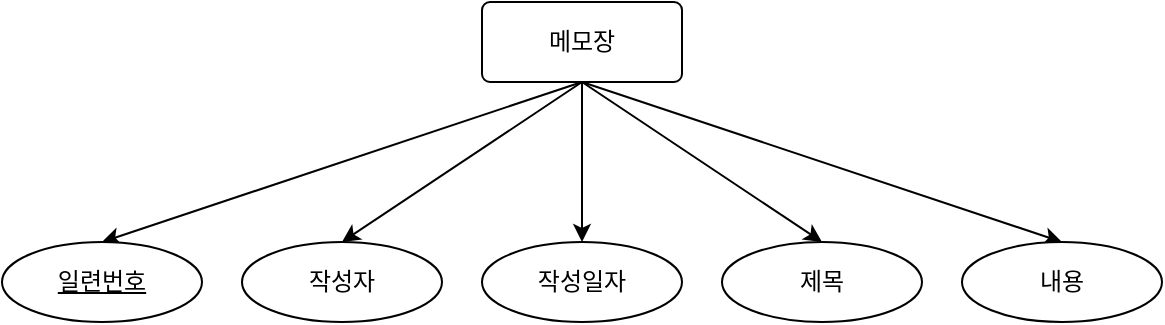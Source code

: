 <mxfile version="21.3.4" type="device">
  <diagram name="페이지-1" id="25bbKA3XMHADTeWNIabA">
    <mxGraphModel dx="792" dy="689" grid="1" gridSize="10" guides="1" tooltips="1" connect="1" arrows="1" fold="1" page="1" pageScale="1" pageWidth="4681" pageHeight="3300" math="0" shadow="0">
      <root>
        <mxCell id="0" />
        <mxCell id="1" parent="0" />
        <mxCell id="g8pyV95nXQjB1F9MP8nr-8" style="rounded=0;orthogonalLoop=1;jettySize=auto;html=1;entryX=0.5;entryY=0;entryDx=0;entryDy=0;exitX=0.5;exitY=1;exitDx=0;exitDy=0;" edge="1" parent="1" source="g8pyV95nXQjB1F9MP8nr-1" target="g8pyV95nXQjB1F9MP8nr-3">
          <mxGeometry relative="1" as="geometry" />
        </mxCell>
        <mxCell id="g8pyV95nXQjB1F9MP8nr-9" style="rounded=0;orthogonalLoop=1;jettySize=auto;html=1;entryX=0.5;entryY=0;entryDx=0;entryDy=0;exitX=0.5;exitY=1;exitDx=0;exitDy=0;" edge="1" parent="1" source="g8pyV95nXQjB1F9MP8nr-1" target="g8pyV95nXQjB1F9MP8nr-7">
          <mxGeometry relative="1" as="geometry" />
        </mxCell>
        <mxCell id="g8pyV95nXQjB1F9MP8nr-10" style="edgeStyle=orthogonalEdgeStyle;rounded=0;orthogonalLoop=1;jettySize=auto;html=1;entryX=0.5;entryY=0;entryDx=0;entryDy=0;" edge="1" parent="1" source="g8pyV95nXQjB1F9MP8nr-1" target="g8pyV95nXQjB1F9MP8nr-6">
          <mxGeometry relative="1" as="geometry" />
        </mxCell>
        <mxCell id="g8pyV95nXQjB1F9MP8nr-11" style="edgeStyle=none;shape=connector;rounded=0;orthogonalLoop=1;jettySize=auto;html=1;entryX=0.5;entryY=0;entryDx=0;entryDy=0;labelBackgroundColor=default;strokeColor=default;fontFamily=Helvetica;fontSize=11;fontColor=default;endArrow=classic;exitX=0.5;exitY=1;exitDx=0;exitDy=0;" edge="1" parent="1" source="g8pyV95nXQjB1F9MP8nr-1" target="g8pyV95nXQjB1F9MP8nr-5">
          <mxGeometry relative="1" as="geometry" />
        </mxCell>
        <mxCell id="g8pyV95nXQjB1F9MP8nr-12" style="edgeStyle=none;shape=connector;rounded=0;orthogonalLoop=1;jettySize=auto;html=1;entryX=0.5;entryY=0;entryDx=0;entryDy=0;labelBackgroundColor=default;strokeColor=default;fontFamily=Helvetica;fontSize=11;fontColor=default;endArrow=classic;exitX=0.5;exitY=1;exitDx=0;exitDy=0;" edge="1" parent="1" source="g8pyV95nXQjB1F9MP8nr-1" target="g8pyV95nXQjB1F9MP8nr-4">
          <mxGeometry relative="1" as="geometry" />
        </mxCell>
        <mxCell id="g8pyV95nXQjB1F9MP8nr-1" value="메모장" style="rounded=1;arcSize=10;whiteSpace=wrap;html=1;align=center;" vertex="1" parent="1">
          <mxGeometry x="360" y="160" width="100" height="40" as="geometry" />
        </mxCell>
        <mxCell id="g8pyV95nXQjB1F9MP8nr-3" value="일련번호" style="ellipse;whiteSpace=wrap;html=1;align=center;fontStyle=4;" vertex="1" parent="1">
          <mxGeometry x="120" y="280" width="100" height="40" as="geometry" />
        </mxCell>
        <mxCell id="g8pyV95nXQjB1F9MP8nr-4" value="내용" style="ellipse;whiteSpace=wrap;html=1;align=center;" vertex="1" parent="1">
          <mxGeometry x="600" y="280" width="100" height="40" as="geometry" />
        </mxCell>
        <mxCell id="g8pyV95nXQjB1F9MP8nr-5" value="제목" style="ellipse;whiteSpace=wrap;html=1;align=center;" vertex="1" parent="1">
          <mxGeometry x="480" y="280" width="100" height="40" as="geometry" />
        </mxCell>
        <mxCell id="g8pyV95nXQjB1F9MP8nr-6" value="작성일자" style="ellipse;whiteSpace=wrap;html=1;align=center;" vertex="1" parent="1">
          <mxGeometry x="360" y="280" width="100" height="40" as="geometry" />
        </mxCell>
        <mxCell id="g8pyV95nXQjB1F9MP8nr-7" value="작성자" style="ellipse;whiteSpace=wrap;html=1;align=center;" vertex="1" parent="1">
          <mxGeometry x="240" y="280" width="100" height="40" as="geometry" />
        </mxCell>
      </root>
    </mxGraphModel>
  </diagram>
</mxfile>
